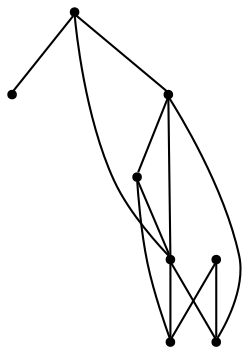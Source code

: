 graph {
  node [shape=point,comment="{\"directed\":false,\"doi\":\"10.1007/978-3-319-27261-0_14\",\"figure\":\"1 (5)\"}"]

  v0 [pos="1547.467384802514,338.67087780535786"]
  v1 [pos="1547.467384802514,278.6660213223828"]
  v2 [pos="1517.4656698600484,428.6840125925514"]
  v3 [pos="1487.4619200882166,278.6660213223828"]
  v4 [pos="1397.4434852815211,428.6840125925514"]
  v5 [pos="1457.4561672812274,368.6794104601299"]
  v6 [pos="1427.4483160564541,278.66602132238285"]
  v7 [pos="1397.4434852815211,338.67087780535786"]

  v0 -- v1 [id="-1",pos="1547.467384802514,338.67087780535786 1547.467384802514,278.6660213223828 1547.467384802514,278.6660213223828 1547.467384802514,278.6660213223828"]
  v4 -- v5 [id="-2",pos="1397.4434852815211,428.6840125925514 1442.454801102653,413.68181286341274 1442.454801102653,413.68181286341274 1442.454801102653,413.68181286341274 1412.4500975045557,383.67738161131626 1412.4500975045557,383.67738161131626 1412.4500975045557,383.67738161131626 1457.4561672812274,368.6794104601299 1457.4561672812274,368.6794104601299 1457.4561672812274,368.6794104601299"]
  v4 -- v7 [id="-3",pos="1397.4434852815211,428.6840125925514 1397.4434852815211,338.67087780535786 1397.4434852815211,338.67087780535786 1397.4434852815211,338.67087780535786"]
  v6 -- v7 [id="-4",pos="1427.4483160564541,278.66602132238285 1397.4434852815211,338.67087780535786 1397.4434852815211,338.67087780535786 1397.4434852815211,338.67087780535786"]
  v6 -- v3 [id="-5",pos="1427.4483160564541,278.66602132238285 1487.4619200882166,278.6660213223828 1487.4619200882166,278.6660213223828 1487.4619200882166,278.6660213223828"]
  v5 -- v7 [id="-6",pos="1457.4561672812274,368.6794104601299 1427.448316056454,338.6707824239003 1427.448316056454,338.6707824239003 1427.448316056454,338.6707824239003 1397.4434852815211,338.67087780535786 1397.4434852815211,338.67087780535786 1397.4434852815211,338.67087780535786"]
  v5 -- v0 [id="-7",pos="1457.4561672812274,368.6794104601299 1547.467384802514,338.67087780535786 1547.467384802514,338.67087780535786 1547.467384802514,338.67087780535786"]
  v5 -- v3 [id="-8",pos="1457.4561672812274,368.6794104601299 1487.462047265052,338.6707824239003 1487.462047265052,338.6707824239003 1487.462047265052,338.6707824239003 1487.4619200882166,278.6660213223828 1487.4619200882166,278.6660213223828 1487.4619200882166,278.6660213223828"]
  v0 -- v2 [id="-9",pos="1547.467384802514,338.67087780535786 1547.467384802514,383.6815148078109 1547.467384802514,383.6815148078109 1547.467384802514,383.6815148078109 1517.4667508631494,383.6815148078109 1517.4667508631494,383.6815148078109 1517.4667508631494,383.6815148078109 1517.4656698600484,428.6840125925514 1517.4656698600484,428.6840125925514 1517.4656698600484,428.6840125925514"]
  v5 -- v2 [id="-10",pos="1457.4561672812274,368.6794104601299 1487.4619200882166,383.6815148078109 1487.4619200882166,383.6815148078109 1487.4619200882166,383.6815148078109 1487.4619200882166,413.6819082448703 1487.4619200882166,413.6819082448703 1487.4619200882166,413.6819082448703 1517.4656698600484,428.6840125925514 1517.4656698600484,428.6840125925514 1517.4656698600484,428.6840125925514"]
  v2 -- v3 [id="-11",pos="1517.4656698600484,428.6840125925514 1487.4619200882166,278.6660213223828 1487.4619200882166,278.6660213223828 1487.4619200882166,278.6660213223828"]
  v2 -- v4 [id="-12",pos="1517.4656698600484,428.6840125925514 1397.4434852815211,428.6840125925514 1397.4434852815211,428.6840125925514 1397.4434852815211,428.6840125925514"]
}
